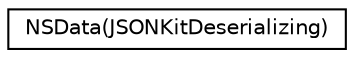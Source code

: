 digraph "Graphical Class Hierarchy"
{
  edge [fontname="Helvetica",fontsize="10",labelfontname="Helvetica",labelfontsize="10"];
  node [fontname="Helvetica",fontsize="10",shape=record];
  rankdir="LR";
  Node1 [label="NSData(JSONKitDeserializing)",height=0.2,width=0.4,color="black", fillcolor="white", style="filled",URL="$category_n_s_data_07_j_s_o_n_kit_deserializing_08.html"];
}
